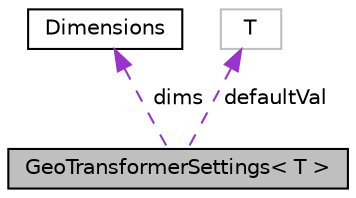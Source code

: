 digraph "GeoTransformerSettings&lt; T &gt;"
{
  edge [fontname="Helvetica",fontsize="10",labelfontname="Helvetica",labelfontsize="10"];
  node [fontname="Helvetica",fontsize="10",shape=record];
  Node2 [label="GeoTransformerSettings\< T \>",height=0.2,width=0.4,color="black", fillcolor="grey75", style="filled", fontcolor="black"];
  Node3 -> Node2 [dir="back",color="darkorchid3",fontsize="10",style="dashed",label=" dims" ,fontname="Helvetica"];
  Node3 [label="Dimensions",height=0.2,width=0.4,color="black", fillcolor="white", style="filled",URL="$classDimensions.html"];
  Node4 -> Node2 [dir="back",color="darkorchid3",fontsize="10",style="dashed",label=" defaultVal" ,fontname="Helvetica"];
  Node4 [label="T",height=0.2,width=0.4,color="grey75", fillcolor="white", style="filled"];
}

